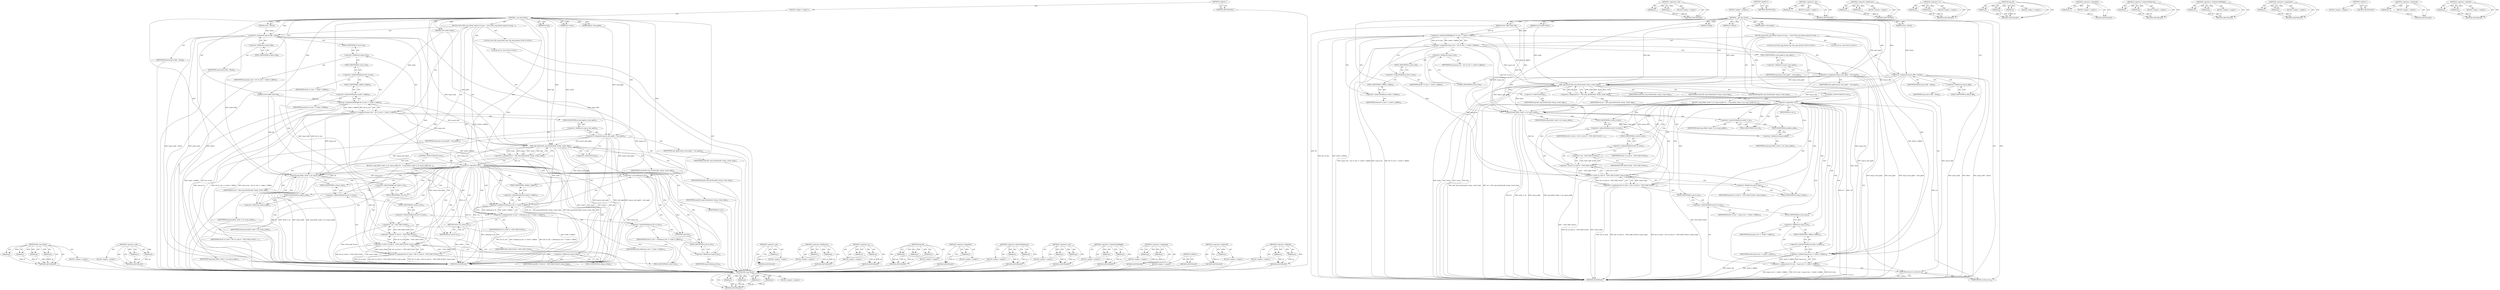 digraph "&lt;operator&gt;.shiftLeft" {
vulnerable_133 [label=<(METHOD,f2fs_map_blocks)>];
vulnerable_134 [label=<(PARAM,p1)>];
vulnerable_135 [label=<(PARAM,p2)>];
vulnerable_136 [label=<(PARAM,p3)>];
vulnerable_137 [label=<(PARAM,p4)>];
vulnerable_138 [label=<(BLOCK,&lt;empty&gt;,&lt;empty&gt;)>];
vulnerable_139 [label=<(METHOD_RETURN,ANY)>];
vulnerable_159 [label=<(METHOD,&lt;operator&gt;.and)>];
vulnerable_160 [label=<(PARAM,p1)>];
vulnerable_161 [label=<(PARAM,p2)>];
vulnerable_162 [label=<(BLOCK,&lt;empty&gt;,&lt;empty&gt;)>];
vulnerable_163 [label=<(METHOD_RETURN,ANY)>];
vulnerable_6 [label=<(METHOD,&lt;global&gt;)<SUB>1</SUB>>];
vulnerable_7 [label=<(BLOCK,&lt;empty&gt;,&lt;empty&gt;)<SUB>1</SUB>>];
vulnerable_8 [label=<(METHOD,__get_data_block)<SUB>1</SUB>>];
vulnerable_9 [label=<(PARAM,struct inode *inode)<SUB>1</SUB>>];
vulnerable_10 [label=<(PARAM,sector_t iblock)<SUB>1</SUB>>];
vulnerable_11 [label=<(PARAM,struct buffer_head *bh)<SUB>2</SUB>>];
vulnerable_12 [label=<(PARAM,int create)<SUB>2</SUB>>];
vulnerable_13 [label=<(PARAM,int flag)<SUB>2</SUB>>];
vulnerable_14 [label=<(PARAM,pgoff_t *next_pgofs)<SUB>3</SUB>>];
vulnerable_15 [label=<(BLOCK,{
	struct f2fs_map_blocks map;
	int err;

	map....,{
	struct f2fs_map_blocks map;
	int err;

	map....)<SUB>4</SUB>>];
vulnerable_16 [label="<(LOCAL,struct f2fs_map_blocks map: f2fs_map_blocks)<SUB>5</SUB>>"];
vulnerable_17 [label="<(LOCAL,int err: int)<SUB>6</SUB>>"];
vulnerable_18 [label=<(&lt;operator&gt;.assignment,map.m_lblk = iblock)<SUB>8</SUB>>];
vulnerable_19 [label=<(&lt;operator&gt;.fieldAccess,map.m_lblk)<SUB>8</SUB>>];
vulnerable_20 [label=<(IDENTIFIER,map,map.m_lblk = iblock)<SUB>8</SUB>>];
vulnerable_21 [label=<(FIELD_IDENTIFIER,m_lblk,m_lblk)<SUB>8</SUB>>];
vulnerable_22 [label=<(IDENTIFIER,iblock,map.m_lblk = iblock)<SUB>8</SUB>>];
vulnerable_23 [label=<(&lt;operator&gt;.assignment,map.m_len = bh-&gt;b_size &gt;&gt; inode-&gt;i_blkbits)<SUB>9</SUB>>];
vulnerable_24 [label=<(&lt;operator&gt;.fieldAccess,map.m_len)<SUB>9</SUB>>];
vulnerable_25 [label=<(IDENTIFIER,map,map.m_len = bh-&gt;b_size &gt;&gt; inode-&gt;i_blkbits)<SUB>9</SUB>>];
vulnerable_26 [label=<(FIELD_IDENTIFIER,m_len,m_len)<SUB>9</SUB>>];
vulnerable_27 [label=<(&lt;operator&gt;.arithmeticShiftRight,bh-&gt;b_size &gt;&gt; inode-&gt;i_blkbits)<SUB>9</SUB>>];
vulnerable_28 [label=<(&lt;operator&gt;.indirectFieldAccess,bh-&gt;b_size)<SUB>9</SUB>>];
vulnerable_29 [label=<(IDENTIFIER,bh,bh-&gt;b_size &gt;&gt; inode-&gt;i_blkbits)<SUB>9</SUB>>];
vulnerable_30 [label=<(FIELD_IDENTIFIER,b_size,b_size)<SUB>9</SUB>>];
vulnerable_31 [label=<(&lt;operator&gt;.indirectFieldAccess,inode-&gt;i_blkbits)<SUB>9</SUB>>];
vulnerable_32 [label=<(IDENTIFIER,inode,bh-&gt;b_size &gt;&gt; inode-&gt;i_blkbits)<SUB>9</SUB>>];
vulnerable_33 [label=<(FIELD_IDENTIFIER,i_blkbits,i_blkbits)<SUB>9</SUB>>];
vulnerable_34 [label=<(&lt;operator&gt;.assignment,map.m_next_pgofs = next_pgofs)<SUB>10</SUB>>];
vulnerable_35 [label=<(&lt;operator&gt;.fieldAccess,map.m_next_pgofs)<SUB>10</SUB>>];
vulnerable_36 [label=<(IDENTIFIER,map,map.m_next_pgofs = next_pgofs)<SUB>10</SUB>>];
vulnerable_37 [label=<(FIELD_IDENTIFIER,m_next_pgofs,m_next_pgofs)<SUB>10</SUB>>];
vulnerable_38 [label=<(IDENTIFIER,next_pgofs,map.m_next_pgofs = next_pgofs)<SUB>10</SUB>>];
vulnerable_39 [label=<(&lt;operator&gt;.assignment,err = f2fs_map_blocks(inode, &amp;map, create, flag))<SUB>12</SUB>>];
vulnerable_40 [label=<(IDENTIFIER,err,err = f2fs_map_blocks(inode, &amp;map, create, flag))<SUB>12</SUB>>];
vulnerable_41 [label=<(f2fs_map_blocks,f2fs_map_blocks(inode, &amp;map, create, flag))<SUB>12</SUB>>];
vulnerable_42 [label=<(IDENTIFIER,inode,f2fs_map_blocks(inode, &amp;map, create, flag))<SUB>12</SUB>>];
vulnerable_43 [label=<(&lt;operator&gt;.addressOf,&amp;map)<SUB>12</SUB>>];
vulnerable_44 [label=<(IDENTIFIER,map,f2fs_map_blocks(inode, &amp;map, create, flag))<SUB>12</SUB>>];
vulnerable_45 [label=<(IDENTIFIER,create,f2fs_map_blocks(inode, &amp;map, create, flag))<SUB>12</SUB>>];
vulnerable_46 [label=<(IDENTIFIER,flag,f2fs_map_blocks(inode, &amp;map, create, flag))<SUB>12</SUB>>];
vulnerable_47 [label=<(CONTROL_STRUCTURE,IF,if (!err))<SUB>13</SUB>>];
vulnerable_48 [label=<(&lt;operator&gt;.logicalNot,!err)<SUB>13</SUB>>];
vulnerable_49 [label=<(IDENTIFIER,err,!err)<SUB>13</SUB>>];
vulnerable_50 [label=<(BLOCK,{
 		map_bh(bh, inode-&gt;i_sb, map.m_pblk);
 		bh...,{
 		map_bh(bh, inode-&gt;i_sb, map.m_pblk);
 		bh...)<SUB>13</SUB>>];
vulnerable_51 [label=<(map_bh,map_bh(bh, inode-&gt;i_sb, map.m_pblk))<SUB>14</SUB>>];
vulnerable_52 [label=<(IDENTIFIER,bh,map_bh(bh, inode-&gt;i_sb, map.m_pblk))<SUB>14</SUB>>];
vulnerable_53 [label=<(&lt;operator&gt;.indirectFieldAccess,inode-&gt;i_sb)<SUB>14</SUB>>];
vulnerable_54 [label=<(IDENTIFIER,inode,map_bh(bh, inode-&gt;i_sb, map.m_pblk))<SUB>14</SUB>>];
vulnerable_55 [label=<(FIELD_IDENTIFIER,i_sb,i_sb)<SUB>14</SUB>>];
vulnerable_56 [label=<(&lt;operator&gt;.fieldAccess,map.m_pblk)<SUB>14</SUB>>];
vulnerable_57 [label=<(IDENTIFIER,map,map_bh(bh, inode-&gt;i_sb, map.m_pblk))<SUB>14</SUB>>];
vulnerable_58 [label=<(FIELD_IDENTIFIER,m_pblk,m_pblk)<SUB>14</SUB>>];
vulnerable_59 [label=<(&lt;operator&gt;.assignment,bh-&gt;b_state = (bh-&gt;b_state &amp; ~F2FS_MAP_FLAGS) |...)<SUB>15</SUB>>];
vulnerable_60 [label=<(&lt;operator&gt;.indirectFieldAccess,bh-&gt;b_state)<SUB>15</SUB>>];
vulnerable_61 [label=<(IDENTIFIER,bh,bh-&gt;b_state = (bh-&gt;b_state &amp; ~F2FS_MAP_FLAGS) |...)<SUB>15</SUB>>];
vulnerable_62 [label=<(FIELD_IDENTIFIER,b_state,b_state)<SUB>15</SUB>>];
vulnerable_63 [label=<(&lt;operator&gt;.or,(bh-&gt;b_state &amp; ~F2FS_MAP_FLAGS) | map.m_flags)<SUB>15</SUB>>];
vulnerable_64 [label=<(&lt;operator&gt;.and,bh-&gt;b_state &amp; ~F2FS_MAP_FLAGS)<SUB>15</SUB>>];
vulnerable_65 [label=<(&lt;operator&gt;.indirectFieldAccess,bh-&gt;b_state)<SUB>15</SUB>>];
vulnerable_66 [label=<(IDENTIFIER,bh,bh-&gt;b_state &amp; ~F2FS_MAP_FLAGS)<SUB>15</SUB>>];
vulnerable_67 [label=<(FIELD_IDENTIFIER,b_state,b_state)<SUB>15</SUB>>];
vulnerable_68 [label=<(&lt;operator&gt;.not,~F2FS_MAP_FLAGS)<SUB>15</SUB>>];
vulnerable_69 [label=<(IDENTIFIER,F2FS_MAP_FLAGS,~F2FS_MAP_FLAGS)<SUB>15</SUB>>];
vulnerable_70 [label=<(&lt;operator&gt;.fieldAccess,map.m_flags)<SUB>15</SUB>>];
vulnerable_71 [label=<(IDENTIFIER,map,(bh-&gt;b_state &amp; ~F2FS_MAP_FLAGS) | map.m_flags)<SUB>15</SUB>>];
vulnerable_72 [label=<(FIELD_IDENTIFIER,m_flags,m_flags)<SUB>15</SUB>>];
vulnerable_73 [label=<(&lt;operator&gt;.assignment,bh-&gt;b_size = map.m_len &lt;&lt; inode-&gt;i_blkbits)<SUB>16</SUB>>];
vulnerable_74 [label=<(&lt;operator&gt;.indirectFieldAccess,bh-&gt;b_size)<SUB>16</SUB>>];
vulnerable_75 [label=<(IDENTIFIER,bh,bh-&gt;b_size = map.m_len &lt;&lt; inode-&gt;i_blkbits)<SUB>16</SUB>>];
vulnerable_76 [label=<(FIELD_IDENTIFIER,b_size,b_size)<SUB>16</SUB>>];
vulnerable_77 [label=<(&lt;operator&gt;.shiftLeft,map.m_len &lt;&lt; inode-&gt;i_blkbits)<SUB>16</SUB>>];
vulnerable_78 [label=<(&lt;operator&gt;.fieldAccess,map.m_len)<SUB>16</SUB>>];
vulnerable_79 [label=<(IDENTIFIER,map,map.m_len &lt;&lt; inode-&gt;i_blkbits)<SUB>16</SUB>>];
vulnerable_80 [label=<(FIELD_IDENTIFIER,m_len,m_len)<SUB>16</SUB>>];
vulnerable_81 [label=<(&lt;operator&gt;.indirectFieldAccess,inode-&gt;i_blkbits)<SUB>16</SUB>>];
vulnerable_82 [label=<(IDENTIFIER,inode,map.m_len &lt;&lt; inode-&gt;i_blkbits)<SUB>16</SUB>>];
vulnerable_83 [label=<(FIELD_IDENTIFIER,i_blkbits,i_blkbits)<SUB>16</SUB>>];
vulnerable_84 [label=<(RETURN,return err;,return err;)<SUB>18</SUB>>];
vulnerable_85 [label=<(IDENTIFIER,err,return err;)<SUB>18</SUB>>];
vulnerable_86 [label=<(METHOD_RETURN,int)<SUB>1</SUB>>];
vulnerable_88 [label=<(METHOD_RETURN,ANY)<SUB>1</SUB>>];
vulnerable_164 [label=<(METHOD,&lt;operator&gt;.not)>];
vulnerable_165 [label=<(PARAM,p1)>];
vulnerable_166 [label=<(BLOCK,&lt;empty&gt;,&lt;empty&gt;)>];
vulnerable_167 [label=<(METHOD_RETURN,ANY)>];
vulnerable_118 [label=<(METHOD,&lt;operator&gt;.fieldAccess)>];
vulnerable_119 [label=<(PARAM,p1)>];
vulnerable_120 [label=<(PARAM,p2)>];
vulnerable_121 [label=<(BLOCK,&lt;empty&gt;,&lt;empty&gt;)>];
vulnerable_122 [label=<(METHOD_RETURN,ANY)>];
vulnerable_154 [label=<(METHOD,&lt;operator&gt;.or)>];
vulnerable_155 [label=<(PARAM,p1)>];
vulnerable_156 [label=<(PARAM,p2)>];
vulnerable_157 [label=<(BLOCK,&lt;empty&gt;,&lt;empty&gt;)>];
vulnerable_158 [label=<(METHOD_RETURN,ANY)>];
vulnerable_148 [label=<(METHOD,map_bh)>];
vulnerable_149 [label=<(PARAM,p1)>];
vulnerable_150 [label=<(PARAM,p2)>];
vulnerable_151 [label=<(PARAM,p3)>];
vulnerable_152 [label=<(BLOCK,&lt;empty&gt;,&lt;empty&gt;)>];
vulnerable_153 [label=<(METHOD_RETURN,ANY)>];
vulnerable_144 [label=<(METHOD,&lt;operator&gt;.logicalNot)>];
vulnerable_145 [label=<(PARAM,p1)>];
vulnerable_146 [label=<(BLOCK,&lt;empty&gt;,&lt;empty&gt;)>];
vulnerable_147 [label=<(METHOD_RETURN,ANY)>];
vulnerable_128 [label=<(METHOD,&lt;operator&gt;.indirectFieldAccess)>];
vulnerable_129 [label=<(PARAM,p1)>];
vulnerable_130 [label=<(PARAM,p2)>];
vulnerable_131 [label=<(BLOCK,&lt;empty&gt;,&lt;empty&gt;)>];
vulnerable_132 [label=<(METHOD_RETURN,ANY)>];
vulnerable_123 [label=<(METHOD,&lt;operator&gt;.arithmeticShiftRight)>];
vulnerable_124 [label=<(PARAM,p1)>];
vulnerable_125 [label=<(PARAM,p2)>];
vulnerable_126 [label=<(BLOCK,&lt;empty&gt;,&lt;empty&gt;)>];
vulnerable_127 [label=<(METHOD_RETURN,ANY)>];
vulnerable_113 [label=<(METHOD,&lt;operator&gt;.assignment)>];
vulnerable_114 [label=<(PARAM,p1)>];
vulnerable_115 [label=<(PARAM,p2)>];
vulnerable_116 [label=<(BLOCK,&lt;empty&gt;,&lt;empty&gt;)>];
vulnerable_117 [label=<(METHOD_RETURN,ANY)>];
vulnerable_107 [label=<(METHOD,&lt;global&gt;)<SUB>1</SUB>>];
vulnerable_108 [label=<(BLOCK,&lt;empty&gt;,&lt;empty&gt;)>];
vulnerable_109 [label=<(METHOD_RETURN,ANY)>];
vulnerable_140 [label=<(METHOD,&lt;operator&gt;.addressOf)>];
vulnerable_141 [label=<(PARAM,p1)>];
vulnerable_142 [label=<(BLOCK,&lt;empty&gt;,&lt;empty&gt;)>];
vulnerable_143 [label=<(METHOD_RETURN,ANY)>];
vulnerable_168 [label=<(METHOD,&lt;operator&gt;.shiftLeft)>];
vulnerable_169 [label=<(PARAM,p1)>];
vulnerable_170 [label=<(PARAM,p2)>];
vulnerable_171 [label=<(BLOCK,&lt;empty&gt;,&lt;empty&gt;)>];
vulnerable_172 [label=<(METHOD_RETURN,ANY)>];
fixed_135 [label=<(METHOD,f2fs_map_blocks)>];
fixed_136 [label=<(PARAM,p1)>];
fixed_137 [label=<(PARAM,p2)>];
fixed_138 [label=<(PARAM,p3)>];
fixed_139 [label=<(PARAM,p4)>];
fixed_140 [label=<(BLOCK,&lt;empty&gt;,&lt;empty&gt;)>];
fixed_141 [label=<(METHOD_RETURN,ANY)>];
fixed_161 [label=<(METHOD,&lt;operator&gt;.and)>];
fixed_162 [label=<(PARAM,p1)>];
fixed_163 [label=<(PARAM,p2)>];
fixed_164 [label=<(BLOCK,&lt;empty&gt;,&lt;empty&gt;)>];
fixed_165 [label=<(METHOD_RETURN,ANY)>];
fixed_6 [label=<(METHOD,&lt;global&gt;)<SUB>1</SUB>>];
fixed_7 [label=<(BLOCK,&lt;empty&gt;,&lt;empty&gt;)<SUB>1</SUB>>];
fixed_8 [label=<(METHOD,__get_data_block)<SUB>1</SUB>>];
fixed_9 [label=<(PARAM,struct inode *inode)<SUB>1</SUB>>];
fixed_10 [label=<(PARAM,sector_t iblock)<SUB>1</SUB>>];
fixed_11 [label=<(PARAM,struct buffer_head *bh)<SUB>2</SUB>>];
fixed_12 [label=<(PARAM,int create)<SUB>2</SUB>>];
fixed_13 [label=<(PARAM,int flag)<SUB>2</SUB>>];
fixed_14 [label=<(PARAM,pgoff_t *next_pgofs)<SUB>3</SUB>>];
fixed_15 [label=<(BLOCK,{
	struct f2fs_map_blocks map;
	int err;

	map....,{
	struct f2fs_map_blocks map;
	int err;

	map....)<SUB>4</SUB>>];
fixed_16 [label="<(LOCAL,struct f2fs_map_blocks map: f2fs_map_blocks)<SUB>5</SUB>>"];
fixed_17 [label="<(LOCAL,int err: int)<SUB>6</SUB>>"];
fixed_18 [label=<(&lt;operator&gt;.assignment,map.m_lblk = iblock)<SUB>8</SUB>>];
fixed_19 [label=<(&lt;operator&gt;.fieldAccess,map.m_lblk)<SUB>8</SUB>>];
fixed_20 [label=<(IDENTIFIER,map,map.m_lblk = iblock)<SUB>8</SUB>>];
fixed_21 [label=<(FIELD_IDENTIFIER,m_lblk,m_lblk)<SUB>8</SUB>>];
fixed_22 [label=<(IDENTIFIER,iblock,map.m_lblk = iblock)<SUB>8</SUB>>];
fixed_23 [label=<(&lt;operator&gt;.assignment,map.m_len = bh-&gt;b_size &gt;&gt; inode-&gt;i_blkbits)<SUB>9</SUB>>];
fixed_24 [label=<(&lt;operator&gt;.fieldAccess,map.m_len)<SUB>9</SUB>>];
fixed_25 [label=<(IDENTIFIER,map,map.m_len = bh-&gt;b_size &gt;&gt; inode-&gt;i_blkbits)<SUB>9</SUB>>];
fixed_26 [label=<(FIELD_IDENTIFIER,m_len,m_len)<SUB>9</SUB>>];
fixed_27 [label=<(&lt;operator&gt;.arithmeticShiftRight,bh-&gt;b_size &gt;&gt; inode-&gt;i_blkbits)<SUB>9</SUB>>];
fixed_28 [label=<(&lt;operator&gt;.indirectFieldAccess,bh-&gt;b_size)<SUB>9</SUB>>];
fixed_29 [label=<(IDENTIFIER,bh,bh-&gt;b_size &gt;&gt; inode-&gt;i_blkbits)<SUB>9</SUB>>];
fixed_30 [label=<(FIELD_IDENTIFIER,b_size,b_size)<SUB>9</SUB>>];
fixed_31 [label=<(&lt;operator&gt;.indirectFieldAccess,inode-&gt;i_blkbits)<SUB>9</SUB>>];
fixed_32 [label=<(IDENTIFIER,inode,bh-&gt;b_size &gt;&gt; inode-&gt;i_blkbits)<SUB>9</SUB>>];
fixed_33 [label=<(FIELD_IDENTIFIER,i_blkbits,i_blkbits)<SUB>9</SUB>>];
fixed_34 [label=<(&lt;operator&gt;.assignment,map.m_next_pgofs = next_pgofs)<SUB>10</SUB>>];
fixed_35 [label=<(&lt;operator&gt;.fieldAccess,map.m_next_pgofs)<SUB>10</SUB>>];
fixed_36 [label=<(IDENTIFIER,map,map.m_next_pgofs = next_pgofs)<SUB>10</SUB>>];
fixed_37 [label=<(FIELD_IDENTIFIER,m_next_pgofs,m_next_pgofs)<SUB>10</SUB>>];
fixed_38 [label=<(IDENTIFIER,next_pgofs,map.m_next_pgofs = next_pgofs)<SUB>10</SUB>>];
fixed_39 [label=<(&lt;operator&gt;.assignment,err = f2fs_map_blocks(inode, &amp;map, create, flag))<SUB>12</SUB>>];
fixed_40 [label=<(IDENTIFIER,err,err = f2fs_map_blocks(inode, &amp;map, create, flag))<SUB>12</SUB>>];
fixed_41 [label=<(f2fs_map_blocks,f2fs_map_blocks(inode, &amp;map, create, flag))<SUB>12</SUB>>];
fixed_42 [label=<(IDENTIFIER,inode,f2fs_map_blocks(inode, &amp;map, create, flag))<SUB>12</SUB>>];
fixed_43 [label=<(&lt;operator&gt;.addressOf,&amp;map)<SUB>12</SUB>>];
fixed_44 [label=<(IDENTIFIER,map,f2fs_map_blocks(inode, &amp;map, create, flag))<SUB>12</SUB>>];
fixed_45 [label=<(IDENTIFIER,create,f2fs_map_blocks(inode, &amp;map, create, flag))<SUB>12</SUB>>];
fixed_46 [label=<(IDENTIFIER,flag,f2fs_map_blocks(inode, &amp;map, create, flag))<SUB>12</SUB>>];
fixed_47 [label=<(CONTROL_STRUCTURE,IF,if (!err))<SUB>13</SUB>>];
fixed_48 [label=<(&lt;operator&gt;.logicalNot,!err)<SUB>13</SUB>>];
fixed_49 [label=<(IDENTIFIER,err,!err)<SUB>13</SUB>>];
fixed_50 [label=<(BLOCK,{
 		map_bh(bh, inode-&gt;i_sb, map.m_pblk);
 		bh...,{
 		map_bh(bh, inode-&gt;i_sb, map.m_pblk);
 		bh...)<SUB>13</SUB>>];
fixed_51 [label=<(map_bh,map_bh(bh, inode-&gt;i_sb, map.m_pblk))<SUB>14</SUB>>];
fixed_52 [label=<(IDENTIFIER,bh,map_bh(bh, inode-&gt;i_sb, map.m_pblk))<SUB>14</SUB>>];
fixed_53 [label=<(&lt;operator&gt;.indirectFieldAccess,inode-&gt;i_sb)<SUB>14</SUB>>];
fixed_54 [label=<(IDENTIFIER,inode,map_bh(bh, inode-&gt;i_sb, map.m_pblk))<SUB>14</SUB>>];
fixed_55 [label=<(FIELD_IDENTIFIER,i_sb,i_sb)<SUB>14</SUB>>];
fixed_56 [label=<(&lt;operator&gt;.fieldAccess,map.m_pblk)<SUB>14</SUB>>];
fixed_57 [label=<(IDENTIFIER,map,map_bh(bh, inode-&gt;i_sb, map.m_pblk))<SUB>14</SUB>>];
fixed_58 [label=<(FIELD_IDENTIFIER,m_pblk,m_pblk)<SUB>14</SUB>>];
fixed_59 [label=<(&lt;operator&gt;.assignment,bh-&gt;b_state = (bh-&gt;b_state &amp; ~F2FS_MAP_FLAGS) |...)<SUB>15</SUB>>];
fixed_60 [label=<(&lt;operator&gt;.indirectFieldAccess,bh-&gt;b_state)<SUB>15</SUB>>];
fixed_61 [label=<(IDENTIFIER,bh,bh-&gt;b_state = (bh-&gt;b_state &amp; ~F2FS_MAP_FLAGS) |...)<SUB>15</SUB>>];
fixed_62 [label=<(FIELD_IDENTIFIER,b_state,b_state)<SUB>15</SUB>>];
fixed_63 [label=<(&lt;operator&gt;.or,(bh-&gt;b_state &amp; ~F2FS_MAP_FLAGS) | map.m_flags)<SUB>15</SUB>>];
fixed_64 [label=<(&lt;operator&gt;.and,bh-&gt;b_state &amp; ~F2FS_MAP_FLAGS)<SUB>15</SUB>>];
fixed_65 [label=<(&lt;operator&gt;.indirectFieldAccess,bh-&gt;b_state)<SUB>15</SUB>>];
fixed_66 [label=<(IDENTIFIER,bh,bh-&gt;b_state &amp; ~F2FS_MAP_FLAGS)<SUB>15</SUB>>];
fixed_67 [label=<(FIELD_IDENTIFIER,b_state,b_state)<SUB>15</SUB>>];
fixed_68 [label=<(&lt;operator&gt;.not,~F2FS_MAP_FLAGS)<SUB>15</SUB>>];
fixed_69 [label=<(IDENTIFIER,F2FS_MAP_FLAGS,~F2FS_MAP_FLAGS)<SUB>15</SUB>>];
fixed_70 [label=<(&lt;operator&gt;.fieldAccess,map.m_flags)<SUB>15</SUB>>];
fixed_71 [label=<(IDENTIFIER,map,(bh-&gt;b_state &amp; ~F2FS_MAP_FLAGS) | map.m_flags)<SUB>15</SUB>>];
fixed_72 [label=<(FIELD_IDENTIFIER,m_flags,m_flags)<SUB>15</SUB>>];
fixed_73 [label=<(&lt;operator&gt;.assignment,bh-&gt;b_size = (u64)map.m_len &lt;&lt; inode-&gt;i_blkbits)<SUB>16</SUB>>];
fixed_74 [label=<(&lt;operator&gt;.indirectFieldAccess,bh-&gt;b_size)<SUB>16</SUB>>];
fixed_75 [label=<(IDENTIFIER,bh,bh-&gt;b_size = (u64)map.m_len &lt;&lt; inode-&gt;i_blkbits)<SUB>16</SUB>>];
fixed_76 [label=<(FIELD_IDENTIFIER,b_size,b_size)<SUB>16</SUB>>];
fixed_77 [label=<(&lt;operator&gt;.shiftLeft,(u64)map.m_len &lt;&lt; inode-&gt;i_blkbits)<SUB>16</SUB>>];
fixed_78 [label=<(&lt;operator&gt;.cast,(u64)map.m_len)<SUB>16</SUB>>];
fixed_79 [label=<(UNKNOWN,u64,u64)<SUB>16</SUB>>];
fixed_80 [label=<(&lt;operator&gt;.fieldAccess,map.m_len)<SUB>16</SUB>>];
fixed_81 [label=<(IDENTIFIER,map,(u64)map.m_len)<SUB>16</SUB>>];
fixed_82 [label=<(FIELD_IDENTIFIER,m_len,m_len)<SUB>16</SUB>>];
fixed_83 [label=<(&lt;operator&gt;.indirectFieldAccess,inode-&gt;i_blkbits)<SUB>16</SUB>>];
fixed_84 [label=<(IDENTIFIER,inode,(u64)map.m_len &lt;&lt; inode-&gt;i_blkbits)<SUB>16</SUB>>];
fixed_85 [label=<(FIELD_IDENTIFIER,i_blkbits,i_blkbits)<SUB>16</SUB>>];
fixed_86 [label=<(RETURN,return err;,return err;)<SUB>18</SUB>>];
fixed_87 [label=<(IDENTIFIER,err,return err;)<SUB>18</SUB>>];
fixed_88 [label=<(METHOD_RETURN,int)<SUB>1</SUB>>];
fixed_90 [label=<(METHOD_RETURN,ANY)<SUB>1</SUB>>];
fixed_166 [label=<(METHOD,&lt;operator&gt;.not)>];
fixed_167 [label=<(PARAM,p1)>];
fixed_168 [label=<(BLOCK,&lt;empty&gt;,&lt;empty&gt;)>];
fixed_169 [label=<(METHOD_RETURN,ANY)>];
fixed_120 [label=<(METHOD,&lt;operator&gt;.fieldAccess)>];
fixed_121 [label=<(PARAM,p1)>];
fixed_122 [label=<(PARAM,p2)>];
fixed_123 [label=<(BLOCK,&lt;empty&gt;,&lt;empty&gt;)>];
fixed_124 [label=<(METHOD_RETURN,ANY)>];
fixed_156 [label=<(METHOD,&lt;operator&gt;.or)>];
fixed_157 [label=<(PARAM,p1)>];
fixed_158 [label=<(PARAM,p2)>];
fixed_159 [label=<(BLOCK,&lt;empty&gt;,&lt;empty&gt;)>];
fixed_160 [label=<(METHOD_RETURN,ANY)>];
fixed_150 [label=<(METHOD,map_bh)>];
fixed_151 [label=<(PARAM,p1)>];
fixed_152 [label=<(PARAM,p2)>];
fixed_153 [label=<(PARAM,p3)>];
fixed_154 [label=<(BLOCK,&lt;empty&gt;,&lt;empty&gt;)>];
fixed_155 [label=<(METHOD_RETURN,ANY)>];
fixed_146 [label=<(METHOD,&lt;operator&gt;.logicalNot)>];
fixed_147 [label=<(PARAM,p1)>];
fixed_148 [label=<(BLOCK,&lt;empty&gt;,&lt;empty&gt;)>];
fixed_149 [label=<(METHOD_RETURN,ANY)>];
fixed_130 [label=<(METHOD,&lt;operator&gt;.indirectFieldAccess)>];
fixed_131 [label=<(PARAM,p1)>];
fixed_132 [label=<(PARAM,p2)>];
fixed_133 [label=<(BLOCK,&lt;empty&gt;,&lt;empty&gt;)>];
fixed_134 [label=<(METHOD_RETURN,ANY)>];
fixed_175 [label=<(METHOD,&lt;operator&gt;.cast)>];
fixed_176 [label=<(PARAM,p1)>];
fixed_177 [label=<(PARAM,p2)>];
fixed_178 [label=<(BLOCK,&lt;empty&gt;,&lt;empty&gt;)>];
fixed_179 [label=<(METHOD_RETURN,ANY)>];
fixed_125 [label=<(METHOD,&lt;operator&gt;.arithmeticShiftRight)>];
fixed_126 [label=<(PARAM,p1)>];
fixed_127 [label=<(PARAM,p2)>];
fixed_128 [label=<(BLOCK,&lt;empty&gt;,&lt;empty&gt;)>];
fixed_129 [label=<(METHOD_RETURN,ANY)>];
fixed_115 [label=<(METHOD,&lt;operator&gt;.assignment)>];
fixed_116 [label=<(PARAM,p1)>];
fixed_117 [label=<(PARAM,p2)>];
fixed_118 [label=<(BLOCK,&lt;empty&gt;,&lt;empty&gt;)>];
fixed_119 [label=<(METHOD_RETURN,ANY)>];
fixed_109 [label=<(METHOD,&lt;global&gt;)<SUB>1</SUB>>];
fixed_110 [label=<(BLOCK,&lt;empty&gt;,&lt;empty&gt;)>];
fixed_111 [label=<(METHOD_RETURN,ANY)>];
fixed_142 [label=<(METHOD,&lt;operator&gt;.addressOf)>];
fixed_143 [label=<(PARAM,p1)>];
fixed_144 [label=<(BLOCK,&lt;empty&gt;,&lt;empty&gt;)>];
fixed_145 [label=<(METHOD_RETURN,ANY)>];
fixed_170 [label=<(METHOD,&lt;operator&gt;.shiftLeft)>];
fixed_171 [label=<(PARAM,p1)>];
fixed_172 [label=<(PARAM,p2)>];
fixed_173 [label=<(BLOCK,&lt;empty&gt;,&lt;empty&gt;)>];
fixed_174 [label=<(METHOD_RETURN,ANY)>];
vulnerable_133 -> vulnerable_134  [key=0, label="AST: "];
vulnerable_133 -> vulnerable_134  [key=1, label="DDG: "];
vulnerable_133 -> vulnerable_138  [key=0, label="AST: "];
vulnerable_133 -> vulnerable_135  [key=0, label="AST: "];
vulnerable_133 -> vulnerable_135  [key=1, label="DDG: "];
vulnerable_133 -> vulnerable_139  [key=0, label="AST: "];
vulnerable_133 -> vulnerable_139  [key=1, label="CFG: "];
vulnerable_133 -> vulnerable_136  [key=0, label="AST: "];
vulnerable_133 -> vulnerable_136  [key=1, label="DDG: "];
vulnerable_133 -> vulnerable_137  [key=0, label="AST: "];
vulnerable_133 -> vulnerable_137  [key=1, label="DDG: "];
vulnerable_134 -> vulnerable_139  [key=0, label="DDG: p1"];
vulnerable_135 -> vulnerable_139  [key=0, label="DDG: p2"];
vulnerable_136 -> vulnerable_139  [key=0, label="DDG: p3"];
vulnerable_137 -> vulnerable_139  [key=0, label="DDG: p4"];
vulnerable_159 -> vulnerable_160  [key=0, label="AST: "];
vulnerable_159 -> vulnerable_160  [key=1, label="DDG: "];
vulnerable_159 -> vulnerable_162  [key=0, label="AST: "];
vulnerable_159 -> vulnerable_161  [key=0, label="AST: "];
vulnerable_159 -> vulnerable_161  [key=1, label="DDG: "];
vulnerable_159 -> vulnerable_163  [key=0, label="AST: "];
vulnerable_159 -> vulnerable_163  [key=1, label="CFG: "];
vulnerable_160 -> vulnerable_163  [key=0, label="DDG: p1"];
vulnerable_161 -> vulnerable_163  [key=0, label="DDG: p2"];
vulnerable_6 -> vulnerable_7  [key=0, label="AST: "];
vulnerable_6 -> vulnerable_88  [key=0, label="AST: "];
vulnerable_6 -> vulnerable_88  [key=1, label="CFG: "];
vulnerable_7 -> vulnerable_8  [key=0, label="AST: "];
vulnerable_8 -> vulnerable_9  [key=0, label="AST: "];
vulnerable_8 -> vulnerable_9  [key=1, label="DDG: "];
vulnerable_8 -> vulnerable_10  [key=0, label="AST: "];
vulnerable_8 -> vulnerable_10  [key=1, label="DDG: "];
vulnerable_8 -> vulnerable_11  [key=0, label="AST: "];
vulnerable_8 -> vulnerable_11  [key=1, label="DDG: "];
vulnerable_8 -> vulnerable_12  [key=0, label="AST: "];
vulnerable_8 -> vulnerable_12  [key=1, label="DDG: "];
vulnerable_8 -> vulnerable_13  [key=0, label="AST: "];
vulnerable_8 -> vulnerable_13  [key=1, label="DDG: "];
vulnerable_8 -> vulnerable_14  [key=0, label="AST: "];
vulnerable_8 -> vulnerable_14  [key=1, label="DDG: "];
vulnerable_8 -> vulnerable_15  [key=0, label="AST: "];
vulnerable_8 -> vulnerable_86  [key=0, label="AST: "];
vulnerable_8 -> vulnerable_21  [key=0, label="CFG: "];
vulnerable_8 -> vulnerable_18  [key=0, label="DDG: "];
vulnerable_8 -> vulnerable_34  [key=0, label="DDG: "];
vulnerable_8 -> vulnerable_85  [key=0, label="DDG: "];
vulnerable_8 -> vulnerable_41  [key=0, label="DDG: "];
vulnerable_8 -> vulnerable_48  [key=0, label="DDG: "];
vulnerable_8 -> vulnerable_51  [key=0, label="DDG: "];
vulnerable_8 -> vulnerable_63  [key=0, label="DDG: "];
vulnerable_8 -> vulnerable_77  [key=0, label="DDG: "];
vulnerable_8 -> vulnerable_68  [key=0, label="DDG: "];
vulnerable_9 -> vulnerable_27  [key=0, label="DDG: inode"];
vulnerable_9 -> vulnerable_41  [key=0, label="DDG: inode"];
vulnerable_10 -> vulnerable_18  [key=0, label="DDG: iblock"];
vulnerable_11 -> vulnerable_86  [key=0, label="DDG: bh"];
vulnerable_11 -> vulnerable_27  [key=0, label="DDG: bh"];
vulnerable_11 -> vulnerable_51  [key=0, label="DDG: bh"];
vulnerable_12 -> vulnerable_41  [key=0, label="DDG: create"];
vulnerable_13 -> vulnerable_41  [key=0, label="DDG: flag"];
vulnerable_14 -> vulnerable_34  [key=0, label="DDG: next_pgofs"];
vulnerable_15 -> vulnerable_16  [key=0, label="AST: "];
vulnerable_15 -> vulnerable_17  [key=0, label="AST: "];
vulnerable_15 -> vulnerable_18  [key=0, label="AST: "];
vulnerable_15 -> vulnerable_23  [key=0, label="AST: "];
vulnerable_15 -> vulnerable_34  [key=0, label="AST: "];
vulnerable_15 -> vulnerable_39  [key=0, label="AST: "];
vulnerable_15 -> vulnerable_47  [key=0, label="AST: "];
vulnerable_15 -> vulnerable_84  [key=0, label="AST: "];
vulnerable_18 -> vulnerable_19  [key=0, label="AST: "];
vulnerable_18 -> vulnerable_22  [key=0, label="AST: "];
vulnerable_18 -> vulnerable_26  [key=0, label="CFG: "];
vulnerable_18 -> vulnerable_86  [key=0, label="DDG: map.m_lblk"];
vulnerable_18 -> vulnerable_86  [key=1, label="DDG: iblock"];
vulnerable_18 -> vulnerable_86  [key=2, label="DDG: map.m_lblk = iblock"];
vulnerable_18 -> vulnerable_41  [key=0, label="DDG: map.m_lblk"];
vulnerable_18 -> vulnerable_51  [key=0, label="DDG: map.m_lblk"];
vulnerable_18 -> vulnerable_63  [key=0, label="DDG: map.m_lblk"];
vulnerable_18 -> vulnerable_77  [key=0, label="DDG: map.m_lblk"];
vulnerable_19 -> vulnerable_20  [key=0, label="AST: "];
vulnerable_19 -> vulnerable_21  [key=0, label="AST: "];
vulnerable_19 -> vulnerable_18  [key=0, label="CFG: "];
vulnerable_21 -> vulnerable_19  [key=0, label="CFG: "];
vulnerable_23 -> vulnerable_24  [key=0, label="AST: "];
vulnerable_23 -> vulnerable_27  [key=0, label="AST: "];
vulnerable_23 -> vulnerable_37  [key=0, label="CFG: "];
vulnerable_23 -> vulnerable_86  [key=0, label="DDG: map.m_len"];
vulnerable_23 -> vulnerable_86  [key=1, label="DDG: bh-&gt;b_size &gt;&gt; inode-&gt;i_blkbits"];
vulnerable_23 -> vulnerable_86  [key=2, label="DDG: map.m_len = bh-&gt;b_size &gt;&gt; inode-&gt;i_blkbits"];
vulnerable_23 -> vulnerable_41  [key=0, label="DDG: map.m_len"];
vulnerable_23 -> vulnerable_51  [key=0, label="DDG: map.m_len"];
vulnerable_23 -> vulnerable_63  [key=0, label="DDG: map.m_len"];
vulnerable_23 -> vulnerable_77  [key=0, label="DDG: map.m_len"];
vulnerable_24 -> vulnerable_25  [key=0, label="AST: "];
vulnerable_24 -> vulnerable_26  [key=0, label="AST: "];
vulnerable_24 -> vulnerable_30  [key=0, label="CFG: "];
vulnerable_26 -> vulnerable_24  [key=0, label="CFG: "];
vulnerable_27 -> vulnerable_28  [key=0, label="AST: "];
vulnerable_27 -> vulnerable_31  [key=0, label="AST: "];
vulnerable_27 -> vulnerable_23  [key=0, label="CFG: "];
vulnerable_27 -> vulnerable_23  [key=1, label="DDG: bh-&gt;b_size"];
vulnerable_27 -> vulnerable_23  [key=2, label="DDG: inode-&gt;i_blkbits"];
vulnerable_27 -> vulnerable_86  [key=0, label="DDG: bh-&gt;b_size"];
vulnerable_27 -> vulnerable_86  [key=1, label="DDG: inode-&gt;i_blkbits"];
vulnerable_27 -> vulnerable_41  [key=0, label="DDG: inode-&gt;i_blkbits"];
vulnerable_27 -> vulnerable_51  [key=0, label="DDG: bh-&gt;b_size"];
vulnerable_27 -> vulnerable_77  [key=0, label="DDG: inode-&gt;i_blkbits"];
vulnerable_28 -> vulnerable_29  [key=0, label="AST: "];
vulnerable_28 -> vulnerable_30  [key=0, label="AST: "];
vulnerable_28 -> vulnerable_33  [key=0, label="CFG: "];
vulnerable_30 -> vulnerable_28  [key=0, label="CFG: "];
vulnerable_31 -> vulnerable_32  [key=0, label="AST: "];
vulnerable_31 -> vulnerable_33  [key=0, label="AST: "];
vulnerable_31 -> vulnerable_27  [key=0, label="CFG: "];
vulnerable_33 -> vulnerable_31  [key=0, label="CFG: "];
vulnerable_34 -> vulnerable_35  [key=0, label="AST: "];
vulnerable_34 -> vulnerable_38  [key=0, label="AST: "];
vulnerable_34 -> vulnerable_43  [key=0, label="CFG: "];
vulnerable_34 -> vulnerable_86  [key=0, label="DDG: map.m_next_pgofs"];
vulnerable_34 -> vulnerable_86  [key=1, label="DDG: next_pgofs"];
vulnerable_34 -> vulnerable_86  [key=2, label="DDG: map.m_next_pgofs = next_pgofs"];
vulnerable_34 -> vulnerable_41  [key=0, label="DDG: map.m_next_pgofs"];
vulnerable_34 -> vulnerable_51  [key=0, label="DDG: map.m_next_pgofs"];
vulnerable_34 -> vulnerable_63  [key=0, label="DDG: map.m_next_pgofs"];
vulnerable_34 -> vulnerable_77  [key=0, label="DDG: map.m_next_pgofs"];
vulnerable_35 -> vulnerable_36  [key=0, label="AST: "];
vulnerable_35 -> vulnerable_37  [key=0, label="AST: "];
vulnerable_35 -> vulnerable_34  [key=0, label="CFG: "];
vulnerable_37 -> vulnerable_35  [key=0, label="CFG: "];
vulnerable_39 -> vulnerable_40  [key=0, label="AST: "];
vulnerable_39 -> vulnerable_41  [key=0, label="AST: "];
vulnerable_39 -> vulnerable_48  [key=0, label="CFG: "];
vulnerable_39 -> vulnerable_48  [key=1, label="DDG: err"];
vulnerable_39 -> vulnerable_86  [key=0, label="DDG: f2fs_map_blocks(inode, &amp;map, create, flag)"];
vulnerable_39 -> vulnerable_86  [key=1, label="DDG: err = f2fs_map_blocks(inode, &amp;map, create, flag)"];
vulnerable_41 -> vulnerable_42  [key=0, label="AST: "];
vulnerable_41 -> vulnerable_43  [key=0, label="AST: "];
vulnerable_41 -> vulnerable_45  [key=0, label="AST: "];
vulnerable_41 -> vulnerable_46  [key=0, label="AST: "];
vulnerable_41 -> vulnerable_39  [key=0, label="CFG: "];
vulnerable_41 -> vulnerable_39  [key=1, label="DDG: inode"];
vulnerable_41 -> vulnerable_39  [key=2, label="DDG: &amp;map"];
vulnerable_41 -> vulnerable_39  [key=3, label="DDG: create"];
vulnerable_41 -> vulnerable_39  [key=4, label="DDG: flag"];
vulnerable_41 -> vulnerable_86  [key=0, label="DDG: inode"];
vulnerable_41 -> vulnerable_86  [key=1, label="DDG: &amp;map"];
vulnerable_41 -> vulnerable_86  [key=2, label="DDG: create"];
vulnerable_41 -> vulnerable_86  [key=3, label="DDG: flag"];
vulnerable_41 -> vulnerable_51  [key=0, label="DDG: inode"];
vulnerable_41 -> vulnerable_77  [key=0, label="DDG: inode"];
vulnerable_43 -> vulnerable_44  [key=0, label="AST: "];
vulnerable_43 -> vulnerable_41  [key=0, label="CFG: "];
vulnerable_47 -> vulnerable_48  [key=0, label="AST: "];
vulnerable_47 -> vulnerable_50  [key=0, label="AST: "];
vulnerable_48 -> vulnerable_49  [key=0, label="AST: "];
vulnerable_48 -> vulnerable_55  [key=0, label="CFG: "];
vulnerable_48 -> vulnerable_55  [key=1, label="CDG: "];
vulnerable_48 -> vulnerable_84  [key=0, label="CFG: "];
vulnerable_48 -> vulnerable_86  [key=0, label="DDG: err"];
vulnerable_48 -> vulnerable_86  [key=1, label="DDG: !err"];
vulnerable_48 -> vulnerable_85  [key=0, label="DDG: err"];
vulnerable_48 -> vulnerable_80  [key=0, label="CDG: "];
vulnerable_48 -> vulnerable_58  [key=0, label="CDG: "];
vulnerable_48 -> vulnerable_68  [key=0, label="CDG: "];
vulnerable_48 -> vulnerable_60  [key=0, label="CDG: "];
vulnerable_48 -> vulnerable_73  [key=0, label="CDG: "];
vulnerable_48 -> vulnerable_77  [key=0, label="CDG: "];
vulnerable_48 -> vulnerable_64  [key=0, label="CDG: "];
vulnerable_48 -> vulnerable_51  [key=0, label="CDG: "];
vulnerable_48 -> vulnerable_83  [key=0, label="CDG: "];
vulnerable_48 -> vulnerable_81  [key=0, label="CDG: "];
vulnerable_48 -> vulnerable_53  [key=0, label="CDG: "];
vulnerable_48 -> vulnerable_72  [key=0, label="CDG: "];
vulnerable_48 -> vulnerable_56  [key=0, label="CDG: "];
vulnerable_48 -> vulnerable_67  [key=0, label="CDG: "];
vulnerable_48 -> vulnerable_70  [key=0, label="CDG: "];
vulnerable_48 -> vulnerable_74  [key=0, label="CDG: "];
vulnerable_48 -> vulnerable_63  [key=0, label="CDG: "];
vulnerable_48 -> vulnerable_76  [key=0, label="CDG: "];
vulnerable_48 -> vulnerable_65  [key=0, label="CDG: "];
vulnerable_48 -> vulnerable_59  [key=0, label="CDG: "];
vulnerable_48 -> vulnerable_78  [key=0, label="CDG: "];
vulnerable_48 -> vulnerable_62  [key=0, label="CDG: "];
vulnerable_50 -> vulnerable_51  [key=0, label="AST: "];
vulnerable_50 -> vulnerable_59  [key=0, label="AST: "];
vulnerable_50 -> vulnerable_73  [key=0, label="AST: "];
vulnerable_51 -> vulnerable_52  [key=0, label="AST: "];
vulnerable_51 -> vulnerable_53  [key=0, label="AST: "];
vulnerable_51 -> vulnerable_56  [key=0, label="AST: "];
vulnerable_51 -> vulnerable_62  [key=0, label="CFG: "];
vulnerable_51 -> vulnerable_86  [key=0, label="DDG: bh"];
vulnerable_51 -> vulnerable_86  [key=1, label="DDG: inode-&gt;i_sb"];
vulnerable_51 -> vulnerable_86  [key=2, label="DDG: map.m_pblk"];
vulnerable_51 -> vulnerable_86  [key=3, label="DDG: map_bh(bh, inode-&gt;i_sb, map.m_pblk)"];
vulnerable_51 -> vulnerable_64  [key=0, label="DDG: bh"];
vulnerable_53 -> vulnerable_54  [key=0, label="AST: "];
vulnerable_53 -> vulnerable_55  [key=0, label="AST: "];
vulnerable_53 -> vulnerable_58  [key=0, label="CFG: "];
vulnerable_55 -> vulnerable_53  [key=0, label="CFG: "];
vulnerable_56 -> vulnerable_57  [key=0, label="AST: "];
vulnerable_56 -> vulnerable_58  [key=0, label="AST: "];
vulnerable_56 -> vulnerable_51  [key=0, label="CFG: "];
vulnerable_58 -> vulnerable_56  [key=0, label="CFG: "];
vulnerable_59 -> vulnerable_60  [key=0, label="AST: "];
vulnerable_59 -> vulnerable_63  [key=0, label="AST: "];
vulnerable_59 -> vulnerable_76  [key=0, label="CFG: "];
vulnerable_59 -> vulnerable_86  [key=0, label="DDG: bh-&gt;b_state"];
vulnerable_59 -> vulnerable_86  [key=1, label="DDG: (bh-&gt;b_state &amp; ~F2FS_MAP_FLAGS) | map.m_flags"];
vulnerable_59 -> vulnerable_86  [key=2, label="DDG: bh-&gt;b_state = (bh-&gt;b_state &amp; ~F2FS_MAP_FLAGS) | map.m_flags"];
vulnerable_60 -> vulnerable_61  [key=0, label="AST: "];
vulnerable_60 -> vulnerable_62  [key=0, label="AST: "];
vulnerable_60 -> vulnerable_67  [key=0, label="CFG: "];
vulnerable_62 -> vulnerable_60  [key=0, label="CFG: "];
vulnerable_63 -> vulnerable_64  [key=0, label="AST: "];
vulnerable_63 -> vulnerable_70  [key=0, label="AST: "];
vulnerable_63 -> vulnerable_59  [key=0, label="CFG: "];
vulnerable_63 -> vulnerable_59  [key=1, label="DDG: bh-&gt;b_state &amp; ~F2FS_MAP_FLAGS"];
vulnerable_63 -> vulnerable_59  [key=2, label="DDG: map.m_flags"];
vulnerable_63 -> vulnerable_86  [key=0, label="DDG: bh-&gt;b_state &amp; ~F2FS_MAP_FLAGS"];
vulnerable_63 -> vulnerable_86  [key=1, label="DDG: map.m_flags"];
vulnerable_64 -> vulnerable_65  [key=0, label="AST: "];
vulnerable_64 -> vulnerable_68  [key=0, label="AST: "];
vulnerable_64 -> vulnerable_72  [key=0, label="CFG: "];
vulnerable_64 -> vulnerable_86  [key=0, label="DDG: ~F2FS_MAP_FLAGS"];
vulnerable_64 -> vulnerable_63  [key=0, label="DDG: bh-&gt;b_state"];
vulnerable_64 -> vulnerable_63  [key=1, label="DDG: ~F2FS_MAP_FLAGS"];
vulnerable_65 -> vulnerable_66  [key=0, label="AST: "];
vulnerable_65 -> vulnerable_67  [key=0, label="AST: "];
vulnerable_65 -> vulnerable_68  [key=0, label="CFG: "];
vulnerable_67 -> vulnerable_65  [key=0, label="CFG: "];
vulnerable_68 -> vulnerable_69  [key=0, label="AST: "];
vulnerable_68 -> vulnerable_64  [key=0, label="CFG: "];
vulnerable_68 -> vulnerable_64  [key=1, label="DDG: F2FS_MAP_FLAGS"];
vulnerable_68 -> vulnerable_86  [key=0, label="DDG: F2FS_MAP_FLAGS"];
vulnerable_70 -> vulnerable_71  [key=0, label="AST: "];
vulnerable_70 -> vulnerable_72  [key=0, label="AST: "];
vulnerable_70 -> vulnerable_63  [key=0, label="CFG: "];
vulnerable_72 -> vulnerable_70  [key=0, label="CFG: "];
vulnerable_73 -> vulnerable_74  [key=0, label="AST: "];
vulnerable_73 -> vulnerable_77  [key=0, label="AST: "];
vulnerable_73 -> vulnerable_84  [key=0, label="CFG: "];
vulnerable_73 -> vulnerable_86  [key=0, label="DDG: bh-&gt;b_size"];
vulnerable_73 -> vulnerable_86  [key=1, label="DDG: map.m_len &lt;&lt; inode-&gt;i_blkbits"];
vulnerable_73 -> vulnerable_86  [key=2, label="DDG: bh-&gt;b_size = map.m_len &lt;&lt; inode-&gt;i_blkbits"];
vulnerable_74 -> vulnerable_75  [key=0, label="AST: "];
vulnerable_74 -> vulnerable_76  [key=0, label="AST: "];
vulnerable_74 -> vulnerable_80  [key=0, label="CFG: "];
vulnerable_76 -> vulnerable_74  [key=0, label="CFG: "];
vulnerable_77 -> vulnerable_78  [key=0, label="AST: "];
vulnerable_77 -> vulnerable_81  [key=0, label="AST: "];
vulnerable_77 -> vulnerable_73  [key=0, label="CFG: "];
vulnerable_77 -> vulnerable_73  [key=1, label="DDG: map.m_len"];
vulnerable_77 -> vulnerable_73  [key=2, label="DDG: inode-&gt;i_blkbits"];
vulnerable_77 -> vulnerable_86  [key=0, label="DDG: map.m_len"];
vulnerable_77 -> vulnerable_86  [key=1, label="DDG: inode-&gt;i_blkbits"];
vulnerable_78 -> vulnerable_79  [key=0, label="AST: "];
vulnerable_78 -> vulnerable_80  [key=0, label="AST: "];
vulnerable_78 -> vulnerable_83  [key=0, label="CFG: "];
vulnerable_80 -> vulnerable_78  [key=0, label="CFG: "];
vulnerable_81 -> vulnerable_82  [key=0, label="AST: "];
vulnerable_81 -> vulnerable_83  [key=0, label="AST: "];
vulnerable_81 -> vulnerable_77  [key=0, label="CFG: "];
vulnerable_83 -> vulnerable_81  [key=0, label="CFG: "];
vulnerable_84 -> vulnerable_85  [key=0, label="AST: "];
vulnerable_84 -> vulnerable_86  [key=0, label="CFG: "];
vulnerable_84 -> vulnerable_86  [key=1, label="DDG: &lt;RET&gt;"];
vulnerable_85 -> vulnerable_84  [key=0, label="DDG: err"];
vulnerable_164 -> vulnerable_165  [key=0, label="AST: "];
vulnerable_164 -> vulnerable_165  [key=1, label="DDG: "];
vulnerable_164 -> vulnerable_166  [key=0, label="AST: "];
vulnerable_164 -> vulnerable_167  [key=0, label="AST: "];
vulnerable_164 -> vulnerable_167  [key=1, label="CFG: "];
vulnerable_165 -> vulnerable_167  [key=0, label="DDG: p1"];
vulnerable_118 -> vulnerable_119  [key=0, label="AST: "];
vulnerable_118 -> vulnerable_119  [key=1, label="DDG: "];
vulnerable_118 -> vulnerable_121  [key=0, label="AST: "];
vulnerable_118 -> vulnerable_120  [key=0, label="AST: "];
vulnerable_118 -> vulnerable_120  [key=1, label="DDG: "];
vulnerable_118 -> vulnerable_122  [key=0, label="AST: "];
vulnerable_118 -> vulnerable_122  [key=1, label="CFG: "];
vulnerable_119 -> vulnerable_122  [key=0, label="DDG: p1"];
vulnerable_120 -> vulnerable_122  [key=0, label="DDG: p2"];
vulnerable_154 -> vulnerable_155  [key=0, label="AST: "];
vulnerable_154 -> vulnerable_155  [key=1, label="DDG: "];
vulnerable_154 -> vulnerable_157  [key=0, label="AST: "];
vulnerable_154 -> vulnerable_156  [key=0, label="AST: "];
vulnerable_154 -> vulnerable_156  [key=1, label="DDG: "];
vulnerable_154 -> vulnerable_158  [key=0, label="AST: "];
vulnerable_154 -> vulnerable_158  [key=1, label="CFG: "];
vulnerable_155 -> vulnerable_158  [key=0, label="DDG: p1"];
vulnerable_156 -> vulnerable_158  [key=0, label="DDG: p2"];
vulnerable_148 -> vulnerable_149  [key=0, label="AST: "];
vulnerable_148 -> vulnerable_149  [key=1, label="DDG: "];
vulnerable_148 -> vulnerable_152  [key=0, label="AST: "];
vulnerable_148 -> vulnerable_150  [key=0, label="AST: "];
vulnerable_148 -> vulnerable_150  [key=1, label="DDG: "];
vulnerable_148 -> vulnerable_153  [key=0, label="AST: "];
vulnerable_148 -> vulnerable_153  [key=1, label="CFG: "];
vulnerable_148 -> vulnerable_151  [key=0, label="AST: "];
vulnerable_148 -> vulnerable_151  [key=1, label="DDG: "];
vulnerable_149 -> vulnerable_153  [key=0, label="DDG: p1"];
vulnerable_150 -> vulnerable_153  [key=0, label="DDG: p2"];
vulnerable_151 -> vulnerable_153  [key=0, label="DDG: p3"];
vulnerable_144 -> vulnerable_145  [key=0, label="AST: "];
vulnerable_144 -> vulnerable_145  [key=1, label="DDG: "];
vulnerable_144 -> vulnerable_146  [key=0, label="AST: "];
vulnerable_144 -> vulnerable_147  [key=0, label="AST: "];
vulnerable_144 -> vulnerable_147  [key=1, label="CFG: "];
vulnerable_145 -> vulnerable_147  [key=0, label="DDG: p1"];
vulnerable_128 -> vulnerable_129  [key=0, label="AST: "];
vulnerable_128 -> vulnerable_129  [key=1, label="DDG: "];
vulnerable_128 -> vulnerable_131  [key=0, label="AST: "];
vulnerable_128 -> vulnerable_130  [key=0, label="AST: "];
vulnerable_128 -> vulnerable_130  [key=1, label="DDG: "];
vulnerable_128 -> vulnerable_132  [key=0, label="AST: "];
vulnerable_128 -> vulnerable_132  [key=1, label="CFG: "];
vulnerable_129 -> vulnerable_132  [key=0, label="DDG: p1"];
vulnerable_130 -> vulnerable_132  [key=0, label="DDG: p2"];
vulnerable_123 -> vulnerable_124  [key=0, label="AST: "];
vulnerable_123 -> vulnerable_124  [key=1, label="DDG: "];
vulnerable_123 -> vulnerable_126  [key=0, label="AST: "];
vulnerable_123 -> vulnerable_125  [key=0, label="AST: "];
vulnerable_123 -> vulnerable_125  [key=1, label="DDG: "];
vulnerable_123 -> vulnerable_127  [key=0, label="AST: "];
vulnerable_123 -> vulnerable_127  [key=1, label="CFG: "];
vulnerable_124 -> vulnerable_127  [key=0, label="DDG: p1"];
vulnerable_125 -> vulnerable_127  [key=0, label="DDG: p2"];
vulnerable_113 -> vulnerable_114  [key=0, label="AST: "];
vulnerable_113 -> vulnerable_114  [key=1, label="DDG: "];
vulnerable_113 -> vulnerable_116  [key=0, label="AST: "];
vulnerable_113 -> vulnerable_115  [key=0, label="AST: "];
vulnerable_113 -> vulnerable_115  [key=1, label="DDG: "];
vulnerable_113 -> vulnerable_117  [key=0, label="AST: "];
vulnerable_113 -> vulnerable_117  [key=1, label="CFG: "];
vulnerable_114 -> vulnerable_117  [key=0, label="DDG: p1"];
vulnerable_115 -> vulnerable_117  [key=0, label="DDG: p2"];
vulnerable_107 -> vulnerable_108  [key=0, label="AST: "];
vulnerable_107 -> vulnerable_109  [key=0, label="AST: "];
vulnerable_107 -> vulnerable_109  [key=1, label="CFG: "];
vulnerable_140 -> vulnerable_141  [key=0, label="AST: "];
vulnerable_140 -> vulnerable_141  [key=1, label="DDG: "];
vulnerable_140 -> vulnerable_142  [key=0, label="AST: "];
vulnerable_140 -> vulnerable_143  [key=0, label="AST: "];
vulnerable_140 -> vulnerable_143  [key=1, label="CFG: "];
vulnerable_141 -> vulnerable_143  [key=0, label="DDG: p1"];
vulnerable_168 -> vulnerable_169  [key=0, label="AST: "];
vulnerable_168 -> vulnerable_169  [key=1, label="DDG: "];
vulnerable_168 -> vulnerable_171  [key=0, label="AST: "];
vulnerable_168 -> vulnerable_170  [key=0, label="AST: "];
vulnerable_168 -> vulnerable_170  [key=1, label="DDG: "];
vulnerable_168 -> vulnerable_172  [key=0, label="AST: "];
vulnerable_168 -> vulnerable_172  [key=1, label="CFG: "];
vulnerable_169 -> vulnerable_172  [key=0, label="DDG: p1"];
vulnerable_170 -> vulnerable_172  [key=0, label="DDG: p2"];
fixed_135 -> fixed_136  [key=0, label="AST: "];
fixed_135 -> fixed_136  [key=1, label="DDG: "];
fixed_135 -> fixed_140  [key=0, label="AST: "];
fixed_135 -> fixed_137  [key=0, label="AST: "];
fixed_135 -> fixed_137  [key=1, label="DDG: "];
fixed_135 -> fixed_141  [key=0, label="AST: "];
fixed_135 -> fixed_141  [key=1, label="CFG: "];
fixed_135 -> fixed_138  [key=0, label="AST: "];
fixed_135 -> fixed_138  [key=1, label="DDG: "];
fixed_135 -> fixed_139  [key=0, label="AST: "];
fixed_135 -> fixed_139  [key=1, label="DDG: "];
fixed_136 -> fixed_141  [key=0, label="DDG: p1"];
fixed_137 -> fixed_141  [key=0, label="DDG: p2"];
fixed_138 -> fixed_141  [key=0, label="DDG: p3"];
fixed_139 -> fixed_141  [key=0, label="DDG: p4"];
fixed_140 -> vulnerable_133  [key=0];
fixed_141 -> vulnerable_133  [key=0];
fixed_161 -> fixed_162  [key=0, label="AST: "];
fixed_161 -> fixed_162  [key=1, label="DDG: "];
fixed_161 -> fixed_164  [key=0, label="AST: "];
fixed_161 -> fixed_163  [key=0, label="AST: "];
fixed_161 -> fixed_163  [key=1, label="DDG: "];
fixed_161 -> fixed_165  [key=0, label="AST: "];
fixed_161 -> fixed_165  [key=1, label="CFG: "];
fixed_162 -> fixed_165  [key=0, label="DDG: p1"];
fixed_163 -> fixed_165  [key=0, label="DDG: p2"];
fixed_164 -> vulnerable_133  [key=0];
fixed_165 -> vulnerable_133  [key=0];
fixed_6 -> fixed_7  [key=0, label="AST: "];
fixed_6 -> fixed_90  [key=0, label="AST: "];
fixed_6 -> fixed_90  [key=1, label="CFG: "];
fixed_7 -> fixed_8  [key=0, label="AST: "];
fixed_8 -> fixed_9  [key=0, label="AST: "];
fixed_8 -> fixed_9  [key=1, label="DDG: "];
fixed_8 -> fixed_10  [key=0, label="AST: "];
fixed_8 -> fixed_10  [key=1, label="DDG: "];
fixed_8 -> fixed_11  [key=0, label="AST: "];
fixed_8 -> fixed_11  [key=1, label="DDG: "];
fixed_8 -> fixed_12  [key=0, label="AST: "];
fixed_8 -> fixed_12  [key=1, label="DDG: "];
fixed_8 -> fixed_13  [key=0, label="AST: "];
fixed_8 -> fixed_13  [key=1, label="DDG: "];
fixed_8 -> fixed_14  [key=0, label="AST: "];
fixed_8 -> fixed_14  [key=1, label="DDG: "];
fixed_8 -> fixed_15  [key=0, label="AST: "];
fixed_8 -> fixed_88  [key=0, label="AST: "];
fixed_8 -> fixed_21  [key=0, label="CFG: "];
fixed_8 -> fixed_18  [key=0, label="DDG: "];
fixed_8 -> fixed_34  [key=0, label="DDG: "];
fixed_8 -> fixed_87  [key=0, label="DDG: "];
fixed_8 -> fixed_41  [key=0, label="DDG: "];
fixed_8 -> fixed_48  [key=0, label="DDG: "];
fixed_8 -> fixed_51  [key=0, label="DDG: "];
fixed_8 -> fixed_63  [key=0, label="DDG: "];
fixed_8 -> fixed_77  [key=0, label="DDG: "];
fixed_8 -> fixed_78  [key=0, label="DDG: "];
fixed_8 -> fixed_68  [key=0, label="DDG: "];
fixed_9 -> fixed_27  [key=0, label="DDG: inode"];
fixed_9 -> fixed_41  [key=0, label="DDG: inode"];
fixed_10 -> fixed_18  [key=0, label="DDG: iblock"];
fixed_11 -> fixed_88  [key=0, label="DDG: bh"];
fixed_11 -> fixed_27  [key=0, label="DDG: bh"];
fixed_11 -> fixed_51  [key=0, label="DDG: bh"];
fixed_12 -> fixed_41  [key=0, label="DDG: create"];
fixed_13 -> fixed_41  [key=0, label="DDG: flag"];
fixed_14 -> fixed_34  [key=0, label="DDG: next_pgofs"];
fixed_15 -> fixed_16  [key=0, label="AST: "];
fixed_15 -> fixed_17  [key=0, label="AST: "];
fixed_15 -> fixed_18  [key=0, label="AST: "];
fixed_15 -> fixed_23  [key=0, label="AST: "];
fixed_15 -> fixed_34  [key=0, label="AST: "];
fixed_15 -> fixed_39  [key=0, label="AST: "];
fixed_15 -> fixed_47  [key=0, label="AST: "];
fixed_15 -> fixed_86  [key=0, label="AST: "];
fixed_16 -> vulnerable_133  [key=0];
fixed_17 -> vulnerable_133  [key=0];
fixed_18 -> fixed_19  [key=0, label="AST: "];
fixed_18 -> fixed_22  [key=0, label="AST: "];
fixed_18 -> fixed_26  [key=0, label="CFG: "];
fixed_18 -> fixed_88  [key=0, label="DDG: map.m_lblk"];
fixed_18 -> fixed_88  [key=1, label="DDG: iblock"];
fixed_18 -> fixed_88  [key=2, label="DDG: map.m_lblk = iblock"];
fixed_18 -> fixed_41  [key=0, label="DDG: map.m_lblk"];
fixed_18 -> fixed_51  [key=0, label="DDG: map.m_lblk"];
fixed_18 -> fixed_63  [key=0, label="DDG: map.m_lblk"];
fixed_18 -> fixed_77  [key=0, label="DDG: map.m_lblk"];
fixed_18 -> fixed_78  [key=0, label="DDG: map.m_lblk"];
fixed_19 -> fixed_20  [key=0, label="AST: "];
fixed_19 -> fixed_21  [key=0, label="AST: "];
fixed_19 -> fixed_18  [key=0, label="CFG: "];
fixed_20 -> vulnerable_133  [key=0];
fixed_21 -> fixed_19  [key=0, label="CFG: "];
fixed_22 -> vulnerable_133  [key=0];
fixed_23 -> fixed_24  [key=0, label="AST: "];
fixed_23 -> fixed_27  [key=0, label="AST: "];
fixed_23 -> fixed_37  [key=0, label="CFG: "];
fixed_23 -> fixed_88  [key=0, label="DDG: map.m_len"];
fixed_23 -> fixed_88  [key=1, label="DDG: bh-&gt;b_size &gt;&gt; inode-&gt;i_blkbits"];
fixed_23 -> fixed_88  [key=2, label="DDG: map.m_len = bh-&gt;b_size &gt;&gt; inode-&gt;i_blkbits"];
fixed_23 -> fixed_41  [key=0, label="DDG: map.m_len"];
fixed_23 -> fixed_51  [key=0, label="DDG: map.m_len"];
fixed_23 -> fixed_63  [key=0, label="DDG: map.m_len"];
fixed_23 -> fixed_77  [key=0, label="DDG: map.m_len"];
fixed_23 -> fixed_78  [key=0, label="DDG: map.m_len"];
fixed_24 -> fixed_25  [key=0, label="AST: "];
fixed_24 -> fixed_26  [key=0, label="AST: "];
fixed_24 -> fixed_30  [key=0, label="CFG: "];
fixed_25 -> vulnerable_133  [key=0];
fixed_26 -> fixed_24  [key=0, label="CFG: "];
fixed_27 -> fixed_28  [key=0, label="AST: "];
fixed_27 -> fixed_31  [key=0, label="AST: "];
fixed_27 -> fixed_23  [key=0, label="CFG: "];
fixed_27 -> fixed_23  [key=1, label="DDG: bh-&gt;b_size"];
fixed_27 -> fixed_23  [key=2, label="DDG: inode-&gt;i_blkbits"];
fixed_27 -> fixed_88  [key=0, label="DDG: bh-&gt;b_size"];
fixed_27 -> fixed_88  [key=1, label="DDG: inode-&gt;i_blkbits"];
fixed_27 -> fixed_41  [key=0, label="DDG: inode-&gt;i_blkbits"];
fixed_27 -> fixed_51  [key=0, label="DDG: bh-&gt;b_size"];
fixed_27 -> fixed_77  [key=0, label="DDG: inode-&gt;i_blkbits"];
fixed_28 -> fixed_29  [key=0, label="AST: "];
fixed_28 -> fixed_30  [key=0, label="AST: "];
fixed_28 -> fixed_33  [key=0, label="CFG: "];
fixed_29 -> vulnerable_133  [key=0];
fixed_30 -> fixed_28  [key=0, label="CFG: "];
fixed_31 -> fixed_32  [key=0, label="AST: "];
fixed_31 -> fixed_33  [key=0, label="AST: "];
fixed_31 -> fixed_27  [key=0, label="CFG: "];
fixed_32 -> vulnerable_133  [key=0];
fixed_33 -> fixed_31  [key=0, label="CFG: "];
fixed_34 -> fixed_35  [key=0, label="AST: "];
fixed_34 -> fixed_38  [key=0, label="AST: "];
fixed_34 -> fixed_43  [key=0, label="CFG: "];
fixed_34 -> fixed_88  [key=0, label="DDG: map.m_next_pgofs"];
fixed_34 -> fixed_88  [key=1, label="DDG: next_pgofs"];
fixed_34 -> fixed_88  [key=2, label="DDG: map.m_next_pgofs = next_pgofs"];
fixed_34 -> fixed_41  [key=0, label="DDG: map.m_next_pgofs"];
fixed_34 -> fixed_51  [key=0, label="DDG: map.m_next_pgofs"];
fixed_34 -> fixed_63  [key=0, label="DDG: map.m_next_pgofs"];
fixed_34 -> fixed_77  [key=0, label="DDG: map.m_next_pgofs"];
fixed_34 -> fixed_78  [key=0, label="DDG: map.m_next_pgofs"];
fixed_35 -> fixed_36  [key=0, label="AST: "];
fixed_35 -> fixed_37  [key=0, label="AST: "];
fixed_35 -> fixed_34  [key=0, label="CFG: "];
fixed_36 -> vulnerable_133  [key=0];
fixed_37 -> fixed_35  [key=0, label="CFG: "];
fixed_38 -> vulnerable_133  [key=0];
fixed_39 -> fixed_40  [key=0, label="AST: "];
fixed_39 -> fixed_41  [key=0, label="AST: "];
fixed_39 -> fixed_48  [key=0, label="CFG: "];
fixed_39 -> fixed_48  [key=1, label="DDG: err"];
fixed_39 -> fixed_88  [key=0, label="DDG: f2fs_map_blocks(inode, &amp;map, create, flag)"];
fixed_39 -> fixed_88  [key=1, label="DDG: err = f2fs_map_blocks(inode, &amp;map, create, flag)"];
fixed_40 -> vulnerable_133  [key=0];
fixed_41 -> fixed_42  [key=0, label="AST: "];
fixed_41 -> fixed_43  [key=0, label="AST: "];
fixed_41 -> fixed_45  [key=0, label="AST: "];
fixed_41 -> fixed_46  [key=0, label="AST: "];
fixed_41 -> fixed_39  [key=0, label="CFG: "];
fixed_41 -> fixed_39  [key=1, label="DDG: inode"];
fixed_41 -> fixed_39  [key=2, label="DDG: &amp;map"];
fixed_41 -> fixed_39  [key=3, label="DDG: create"];
fixed_41 -> fixed_39  [key=4, label="DDG: flag"];
fixed_41 -> fixed_88  [key=0, label="DDG: inode"];
fixed_41 -> fixed_88  [key=1, label="DDG: &amp;map"];
fixed_41 -> fixed_88  [key=2, label="DDG: create"];
fixed_41 -> fixed_88  [key=3, label="DDG: flag"];
fixed_41 -> fixed_51  [key=0, label="DDG: inode"];
fixed_41 -> fixed_77  [key=0, label="DDG: inode"];
fixed_42 -> vulnerable_133  [key=0];
fixed_43 -> fixed_44  [key=0, label="AST: "];
fixed_43 -> fixed_41  [key=0, label="CFG: "];
fixed_44 -> vulnerable_133  [key=0];
fixed_45 -> vulnerable_133  [key=0];
fixed_46 -> vulnerable_133  [key=0];
fixed_47 -> fixed_48  [key=0, label="AST: "];
fixed_47 -> fixed_50  [key=0, label="AST: "];
fixed_48 -> fixed_49  [key=0, label="AST: "];
fixed_48 -> fixed_55  [key=0, label="CFG: "];
fixed_48 -> fixed_55  [key=1, label="CDG: "];
fixed_48 -> fixed_86  [key=0, label="CFG: "];
fixed_48 -> fixed_88  [key=0, label="DDG: err"];
fixed_48 -> fixed_88  [key=1, label="DDG: !err"];
fixed_48 -> fixed_87  [key=0, label="DDG: err"];
fixed_48 -> fixed_80  [key=0, label="CDG: "];
fixed_48 -> fixed_58  [key=0, label="CDG: "];
fixed_48 -> fixed_68  [key=0, label="CDG: "];
fixed_48 -> fixed_60  [key=0, label="CDG: "];
fixed_48 -> fixed_73  [key=0, label="CDG: "];
fixed_48 -> fixed_77  [key=0, label="CDG: "];
fixed_48 -> fixed_64  [key=0, label="CDG: "];
fixed_48 -> fixed_51  [key=0, label="CDG: "];
fixed_48 -> fixed_83  [key=0, label="CDG: "];
fixed_48 -> fixed_53  [key=0, label="CDG: "];
fixed_48 -> fixed_85  [key=0, label="CDG: "];
fixed_48 -> fixed_72  [key=0, label="CDG: "];
fixed_48 -> fixed_56  [key=0, label="CDG: "];
fixed_48 -> fixed_67  [key=0, label="CDG: "];
fixed_48 -> fixed_70  [key=0, label="CDG: "];
fixed_48 -> fixed_74  [key=0, label="CDG: "];
fixed_48 -> fixed_63  [key=0, label="CDG: "];
fixed_48 -> fixed_76  [key=0, label="CDG: "];
fixed_48 -> fixed_65  [key=0, label="CDG: "];
fixed_48 -> fixed_59  [key=0, label="CDG: "];
fixed_48 -> fixed_82  [key=0, label="CDG: "];
fixed_48 -> fixed_78  [key=0, label="CDG: "];
fixed_48 -> fixed_62  [key=0, label="CDG: "];
fixed_48 -> fixed_79  [key=0, label="CDG: "];
fixed_49 -> vulnerable_133  [key=0];
fixed_50 -> fixed_51  [key=0, label="AST: "];
fixed_50 -> fixed_59  [key=0, label="AST: "];
fixed_50 -> fixed_73  [key=0, label="AST: "];
fixed_51 -> fixed_52  [key=0, label="AST: "];
fixed_51 -> fixed_53  [key=0, label="AST: "];
fixed_51 -> fixed_56  [key=0, label="AST: "];
fixed_51 -> fixed_62  [key=0, label="CFG: "];
fixed_51 -> fixed_88  [key=0, label="DDG: bh"];
fixed_51 -> fixed_88  [key=1, label="DDG: inode-&gt;i_sb"];
fixed_51 -> fixed_88  [key=2, label="DDG: map.m_pblk"];
fixed_51 -> fixed_88  [key=3, label="DDG: map_bh(bh, inode-&gt;i_sb, map.m_pblk)"];
fixed_51 -> fixed_64  [key=0, label="DDG: bh"];
fixed_52 -> vulnerable_133  [key=0];
fixed_53 -> fixed_54  [key=0, label="AST: "];
fixed_53 -> fixed_55  [key=0, label="AST: "];
fixed_53 -> fixed_58  [key=0, label="CFG: "];
fixed_54 -> vulnerable_133  [key=0];
fixed_55 -> fixed_53  [key=0, label="CFG: "];
fixed_56 -> fixed_57  [key=0, label="AST: "];
fixed_56 -> fixed_58  [key=0, label="AST: "];
fixed_56 -> fixed_51  [key=0, label="CFG: "];
fixed_57 -> vulnerable_133  [key=0];
fixed_58 -> fixed_56  [key=0, label="CFG: "];
fixed_59 -> fixed_60  [key=0, label="AST: "];
fixed_59 -> fixed_63  [key=0, label="AST: "];
fixed_59 -> fixed_76  [key=0, label="CFG: "];
fixed_59 -> fixed_88  [key=0, label="DDG: bh-&gt;b_state"];
fixed_59 -> fixed_88  [key=1, label="DDG: (bh-&gt;b_state &amp; ~F2FS_MAP_FLAGS) | map.m_flags"];
fixed_59 -> fixed_88  [key=2, label="DDG: bh-&gt;b_state = (bh-&gt;b_state &amp; ~F2FS_MAP_FLAGS) | map.m_flags"];
fixed_60 -> fixed_61  [key=0, label="AST: "];
fixed_60 -> fixed_62  [key=0, label="AST: "];
fixed_60 -> fixed_67  [key=0, label="CFG: "];
fixed_61 -> vulnerable_133  [key=0];
fixed_62 -> fixed_60  [key=0, label="CFG: "];
fixed_63 -> fixed_64  [key=0, label="AST: "];
fixed_63 -> fixed_70  [key=0, label="AST: "];
fixed_63 -> fixed_59  [key=0, label="CFG: "];
fixed_63 -> fixed_59  [key=1, label="DDG: bh-&gt;b_state &amp; ~F2FS_MAP_FLAGS"];
fixed_63 -> fixed_59  [key=2, label="DDG: map.m_flags"];
fixed_63 -> fixed_88  [key=0, label="DDG: bh-&gt;b_state &amp; ~F2FS_MAP_FLAGS"];
fixed_63 -> fixed_88  [key=1, label="DDG: map.m_flags"];
fixed_64 -> fixed_65  [key=0, label="AST: "];
fixed_64 -> fixed_68  [key=0, label="AST: "];
fixed_64 -> fixed_72  [key=0, label="CFG: "];
fixed_64 -> fixed_88  [key=0, label="DDG: ~F2FS_MAP_FLAGS"];
fixed_64 -> fixed_63  [key=0, label="DDG: bh-&gt;b_state"];
fixed_64 -> fixed_63  [key=1, label="DDG: ~F2FS_MAP_FLAGS"];
fixed_65 -> fixed_66  [key=0, label="AST: "];
fixed_65 -> fixed_67  [key=0, label="AST: "];
fixed_65 -> fixed_68  [key=0, label="CFG: "];
fixed_66 -> vulnerable_133  [key=0];
fixed_67 -> fixed_65  [key=0, label="CFG: "];
fixed_68 -> fixed_69  [key=0, label="AST: "];
fixed_68 -> fixed_64  [key=0, label="CFG: "];
fixed_68 -> fixed_64  [key=1, label="DDG: F2FS_MAP_FLAGS"];
fixed_68 -> fixed_88  [key=0, label="DDG: F2FS_MAP_FLAGS"];
fixed_69 -> vulnerable_133  [key=0];
fixed_70 -> fixed_71  [key=0, label="AST: "];
fixed_70 -> fixed_72  [key=0, label="AST: "];
fixed_70 -> fixed_63  [key=0, label="CFG: "];
fixed_71 -> vulnerable_133  [key=0];
fixed_72 -> fixed_70  [key=0, label="CFG: "];
fixed_73 -> fixed_74  [key=0, label="AST: "];
fixed_73 -> fixed_77  [key=0, label="AST: "];
fixed_73 -> fixed_86  [key=0, label="CFG: "];
fixed_73 -> fixed_88  [key=0, label="DDG: bh-&gt;b_size"];
fixed_73 -> fixed_88  [key=1, label="DDG: (u64)map.m_len &lt;&lt; inode-&gt;i_blkbits"];
fixed_73 -> fixed_88  [key=2, label="DDG: bh-&gt;b_size = (u64)map.m_len &lt;&lt; inode-&gt;i_blkbits"];
fixed_74 -> fixed_75  [key=0, label="AST: "];
fixed_74 -> fixed_76  [key=0, label="AST: "];
fixed_74 -> fixed_79  [key=0, label="CFG: "];
fixed_75 -> vulnerable_133  [key=0];
fixed_76 -> fixed_74  [key=0, label="CFG: "];
fixed_77 -> fixed_78  [key=0, label="AST: "];
fixed_77 -> fixed_83  [key=0, label="AST: "];
fixed_77 -> fixed_73  [key=0, label="CFG: "];
fixed_77 -> fixed_73  [key=1, label="DDG: (u64)map.m_len"];
fixed_77 -> fixed_73  [key=2, label="DDG: inode-&gt;i_blkbits"];
fixed_77 -> fixed_88  [key=0, label="DDG: (u64)map.m_len"];
fixed_77 -> fixed_88  [key=1, label="DDG: inode-&gt;i_blkbits"];
fixed_78 -> fixed_79  [key=0, label="AST: "];
fixed_78 -> fixed_80  [key=0, label="AST: "];
fixed_78 -> fixed_85  [key=0, label="CFG: "];
fixed_78 -> fixed_88  [key=0, label="DDG: map.m_len"];
fixed_79 -> fixed_82  [key=0, label="CFG: "];
fixed_80 -> fixed_81  [key=0, label="AST: "];
fixed_80 -> fixed_82  [key=0, label="AST: "];
fixed_80 -> fixed_78  [key=0, label="CFG: "];
fixed_81 -> vulnerable_133  [key=0];
fixed_82 -> fixed_80  [key=0, label="CFG: "];
fixed_83 -> fixed_84  [key=0, label="AST: "];
fixed_83 -> fixed_85  [key=0, label="AST: "];
fixed_83 -> fixed_77  [key=0, label="CFG: "];
fixed_84 -> vulnerable_133  [key=0];
fixed_85 -> fixed_83  [key=0, label="CFG: "];
fixed_86 -> fixed_87  [key=0, label="AST: "];
fixed_86 -> fixed_88  [key=0, label="CFG: "];
fixed_86 -> fixed_88  [key=1, label="DDG: &lt;RET&gt;"];
fixed_87 -> fixed_86  [key=0, label="DDG: err"];
fixed_88 -> vulnerable_133  [key=0];
fixed_90 -> vulnerable_133  [key=0];
fixed_166 -> fixed_167  [key=0, label="AST: "];
fixed_166 -> fixed_167  [key=1, label="DDG: "];
fixed_166 -> fixed_168  [key=0, label="AST: "];
fixed_166 -> fixed_169  [key=0, label="AST: "];
fixed_166 -> fixed_169  [key=1, label="CFG: "];
fixed_167 -> fixed_169  [key=0, label="DDG: p1"];
fixed_168 -> vulnerable_133  [key=0];
fixed_169 -> vulnerable_133  [key=0];
fixed_120 -> fixed_121  [key=0, label="AST: "];
fixed_120 -> fixed_121  [key=1, label="DDG: "];
fixed_120 -> fixed_123  [key=0, label="AST: "];
fixed_120 -> fixed_122  [key=0, label="AST: "];
fixed_120 -> fixed_122  [key=1, label="DDG: "];
fixed_120 -> fixed_124  [key=0, label="AST: "];
fixed_120 -> fixed_124  [key=1, label="CFG: "];
fixed_121 -> fixed_124  [key=0, label="DDG: p1"];
fixed_122 -> fixed_124  [key=0, label="DDG: p2"];
fixed_123 -> vulnerable_133  [key=0];
fixed_124 -> vulnerable_133  [key=0];
fixed_156 -> fixed_157  [key=0, label="AST: "];
fixed_156 -> fixed_157  [key=1, label="DDG: "];
fixed_156 -> fixed_159  [key=0, label="AST: "];
fixed_156 -> fixed_158  [key=0, label="AST: "];
fixed_156 -> fixed_158  [key=1, label="DDG: "];
fixed_156 -> fixed_160  [key=0, label="AST: "];
fixed_156 -> fixed_160  [key=1, label="CFG: "];
fixed_157 -> fixed_160  [key=0, label="DDG: p1"];
fixed_158 -> fixed_160  [key=0, label="DDG: p2"];
fixed_159 -> vulnerable_133  [key=0];
fixed_160 -> vulnerable_133  [key=0];
fixed_150 -> fixed_151  [key=0, label="AST: "];
fixed_150 -> fixed_151  [key=1, label="DDG: "];
fixed_150 -> fixed_154  [key=0, label="AST: "];
fixed_150 -> fixed_152  [key=0, label="AST: "];
fixed_150 -> fixed_152  [key=1, label="DDG: "];
fixed_150 -> fixed_155  [key=0, label="AST: "];
fixed_150 -> fixed_155  [key=1, label="CFG: "];
fixed_150 -> fixed_153  [key=0, label="AST: "];
fixed_150 -> fixed_153  [key=1, label="DDG: "];
fixed_151 -> fixed_155  [key=0, label="DDG: p1"];
fixed_152 -> fixed_155  [key=0, label="DDG: p2"];
fixed_153 -> fixed_155  [key=0, label="DDG: p3"];
fixed_154 -> vulnerable_133  [key=0];
fixed_155 -> vulnerable_133  [key=0];
fixed_146 -> fixed_147  [key=0, label="AST: "];
fixed_146 -> fixed_147  [key=1, label="DDG: "];
fixed_146 -> fixed_148  [key=0, label="AST: "];
fixed_146 -> fixed_149  [key=0, label="AST: "];
fixed_146 -> fixed_149  [key=1, label="CFG: "];
fixed_147 -> fixed_149  [key=0, label="DDG: p1"];
fixed_148 -> vulnerable_133  [key=0];
fixed_149 -> vulnerable_133  [key=0];
fixed_130 -> fixed_131  [key=0, label="AST: "];
fixed_130 -> fixed_131  [key=1, label="DDG: "];
fixed_130 -> fixed_133  [key=0, label="AST: "];
fixed_130 -> fixed_132  [key=0, label="AST: "];
fixed_130 -> fixed_132  [key=1, label="DDG: "];
fixed_130 -> fixed_134  [key=0, label="AST: "];
fixed_130 -> fixed_134  [key=1, label="CFG: "];
fixed_131 -> fixed_134  [key=0, label="DDG: p1"];
fixed_132 -> fixed_134  [key=0, label="DDG: p2"];
fixed_133 -> vulnerable_133  [key=0];
fixed_134 -> vulnerable_133  [key=0];
fixed_175 -> fixed_176  [key=0, label="AST: "];
fixed_175 -> fixed_176  [key=1, label="DDG: "];
fixed_175 -> fixed_178  [key=0, label="AST: "];
fixed_175 -> fixed_177  [key=0, label="AST: "];
fixed_175 -> fixed_177  [key=1, label="DDG: "];
fixed_175 -> fixed_179  [key=0, label="AST: "];
fixed_175 -> fixed_179  [key=1, label="CFG: "];
fixed_176 -> fixed_179  [key=0, label="DDG: p1"];
fixed_177 -> fixed_179  [key=0, label="DDG: p2"];
fixed_178 -> vulnerable_133  [key=0];
fixed_179 -> vulnerable_133  [key=0];
fixed_125 -> fixed_126  [key=0, label="AST: "];
fixed_125 -> fixed_126  [key=1, label="DDG: "];
fixed_125 -> fixed_128  [key=0, label="AST: "];
fixed_125 -> fixed_127  [key=0, label="AST: "];
fixed_125 -> fixed_127  [key=1, label="DDG: "];
fixed_125 -> fixed_129  [key=0, label="AST: "];
fixed_125 -> fixed_129  [key=1, label="CFG: "];
fixed_126 -> fixed_129  [key=0, label="DDG: p1"];
fixed_127 -> fixed_129  [key=0, label="DDG: p2"];
fixed_128 -> vulnerable_133  [key=0];
fixed_129 -> vulnerable_133  [key=0];
fixed_115 -> fixed_116  [key=0, label="AST: "];
fixed_115 -> fixed_116  [key=1, label="DDG: "];
fixed_115 -> fixed_118  [key=0, label="AST: "];
fixed_115 -> fixed_117  [key=0, label="AST: "];
fixed_115 -> fixed_117  [key=1, label="DDG: "];
fixed_115 -> fixed_119  [key=0, label="AST: "];
fixed_115 -> fixed_119  [key=1, label="CFG: "];
fixed_116 -> fixed_119  [key=0, label="DDG: p1"];
fixed_117 -> fixed_119  [key=0, label="DDG: p2"];
fixed_118 -> vulnerable_133  [key=0];
fixed_119 -> vulnerable_133  [key=0];
fixed_109 -> fixed_110  [key=0, label="AST: "];
fixed_109 -> fixed_111  [key=0, label="AST: "];
fixed_109 -> fixed_111  [key=1, label="CFG: "];
fixed_110 -> vulnerable_133  [key=0];
fixed_111 -> vulnerable_133  [key=0];
fixed_142 -> fixed_143  [key=0, label="AST: "];
fixed_142 -> fixed_143  [key=1, label="DDG: "];
fixed_142 -> fixed_144  [key=0, label="AST: "];
fixed_142 -> fixed_145  [key=0, label="AST: "];
fixed_142 -> fixed_145  [key=1, label="CFG: "];
fixed_143 -> fixed_145  [key=0, label="DDG: p1"];
fixed_144 -> vulnerable_133  [key=0];
fixed_145 -> vulnerable_133  [key=0];
fixed_170 -> fixed_171  [key=0, label="AST: "];
fixed_170 -> fixed_171  [key=1, label="DDG: "];
fixed_170 -> fixed_173  [key=0, label="AST: "];
fixed_170 -> fixed_172  [key=0, label="AST: "];
fixed_170 -> fixed_172  [key=1, label="DDG: "];
fixed_170 -> fixed_174  [key=0, label="AST: "];
fixed_170 -> fixed_174  [key=1, label="CFG: "];
fixed_171 -> fixed_174  [key=0, label="DDG: p1"];
fixed_172 -> fixed_174  [key=0, label="DDG: p2"];
fixed_173 -> vulnerable_133  [key=0];
fixed_174 -> vulnerable_133  [key=0];
}

